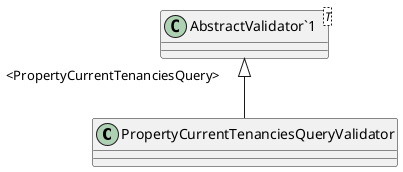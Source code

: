 @startuml
class PropertyCurrentTenanciesQueryValidator {
}
class "AbstractValidator`1"<T> {
}
"AbstractValidator`1" "<PropertyCurrentTenanciesQuery>" <|-- PropertyCurrentTenanciesQueryValidator
@enduml
